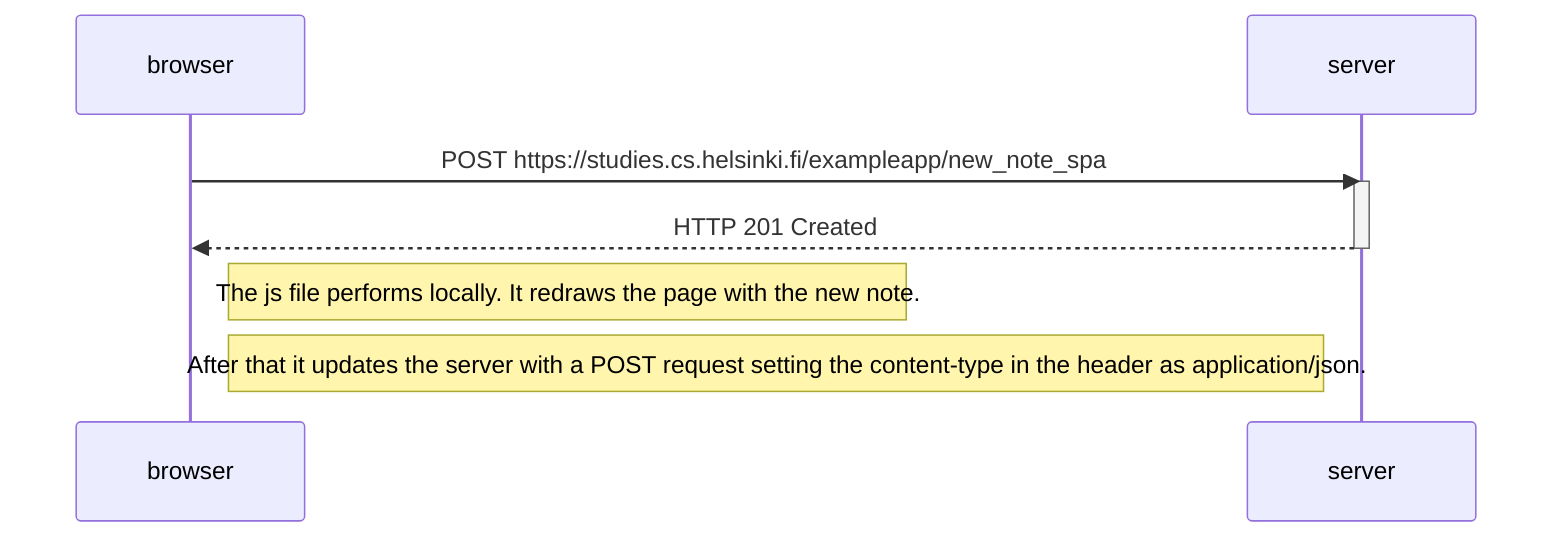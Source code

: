 sequenceDiagram
    participant browser
    participant server

    browser->>server: POST https://studies.cs.helsinki.fi/exampleapp/new_note_spa
    activate server
    server-->>browser: HTTP 201 Created
    deactivate server

    Note right of browser: The js file performs locally. It redraws the page with the new note. 
    Note right of browser: After that it updates the server with a POST request setting the content-type in the header as application/json.